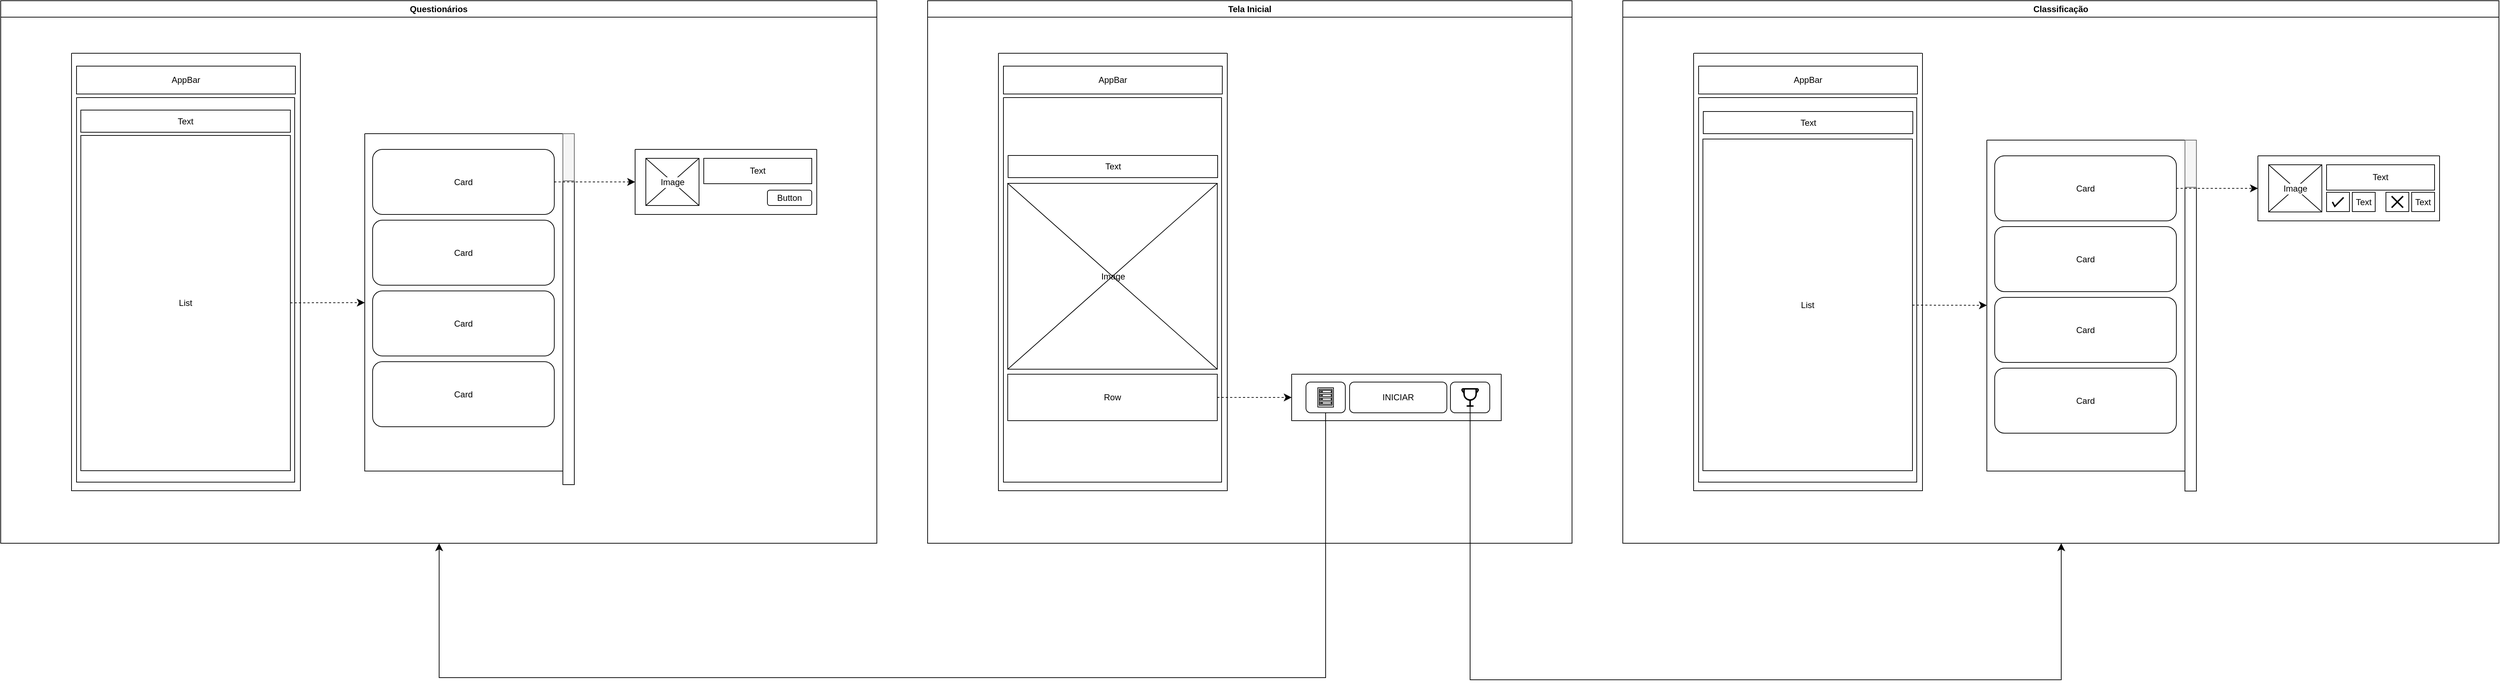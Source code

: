 <mxfile version="26.0.9" pages="2">
  <diagram id="nsBFS3lWMPKE7rodPror" name="Telas">
    <mxGraphModel dx="4756" dy="2338" grid="0" gridSize="10" guides="1" tooltips="1" connect="1" arrows="1" fold="1" page="0" pageScale="1" pageWidth="750" pageHeight="1000" math="0" shadow="0">
      <root>
        <mxCell id="0" />
        <mxCell id="1" parent="0" />
        <mxCell id="QkHefzYpT9r8nYpWrcle-26" value="Tela Inicial" style="swimlane;whiteSpace=wrap;html=1;fontFamily=Helvetica;fontSize=12;fontColor=default;labelBackgroundColor=default;" vertex="1" parent="1">
          <mxGeometry x="-30" y="-355" width="901" height="759" as="geometry" />
        </mxCell>
        <mxCell id="QkHefzYpT9r8nYpWrcle-1" value="" style="swimlane;startSize=0;" vertex="1" parent="QkHefzYpT9r8nYpWrcle-26">
          <mxGeometry x="99" y="73.5" width="320" height="612" as="geometry" />
        </mxCell>
        <mxCell id="QkHefzYpT9r8nYpWrcle-2" value="AppBar" style="rounded=0;whiteSpace=wrap;html=1;" vertex="1" parent="QkHefzYpT9r8nYpWrcle-1">
          <mxGeometry x="7" y="18" width="306" height="39" as="geometry" />
        </mxCell>
        <mxCell id="QkHefzYpT9r8nYpWrcle-4" value="" style="swimlane;startSize=0;" vertex="1" parent="QkHefzYpT9r8nYpWrcle-1">
          <mxGeometry x="7" y="62" width="305" height="538" as="geometry" />
        </mxCell>
        <mxCell id="QkHefzYpT9r8nYpWrcle-6" value="Text" style="rounded=0;whiteSpace=wrap;html=1;" vertex="1" parent="QkHefzYpT9r8nYpWrcle-4">
          <mxGeometry x="6.5" y="81" width="293" height="31" as="geometry" />
        </mxCell>
        <mxCell id="QkHefzYpT9r8nYpWrcle-12" value="Row" style="rounded=0;whiteSpace=wrap;html=1;" vertex="1" parent="QkHefzYpT9r8nYpWrcle-4">
          <mxGeometry x="6" y="387" width="293" height="65" as="geometry" />
        </mxCell>
        <mxCell id="QkHefzYpT9r8nYpWrcle-13" value="" style="group" vertex="1" connectable="0" parent="QkHefzYpT9r8nYpWrcle-4">
          <mxGeometry x="6" y="120" width="293" height="260" as="geometry" />
        </mxCell>
        <mxCell id="QkHefzYpT9r8nYpWrcle-7" value="" style="rounded=0;whiteSpace=wrap;html=1;" vertex="1" parent="QkHefzYpT9r8nYpWrcle-13">
          <mxGeometry width="293" height="260" as="geometry" />
        </mxCell>
        <mxCell id="QkHefzYpT9r8nYpWrcle-10" value="Image" style="text;html=1;align=center;verticalAlign=middle;resizable=0;points=[];autosize=1;strokeColor=none;fillColor=none;fontSize=12;fontFamily=Helvetica;fontColor=default;labelBackgroundColor=default;" vertex="1" parent="QkHefzYpT9r8nYpWrcle-13">
          <mxGeometry x="121.5" y="117" width="51" height="26" as="geometry" />
        </mxCell>
        <mxCell id="QkHefzYpT9r8nYpWrcle-8" style="edgeStyle=none;curved=1;rounded=0;orthogonalLoop=1;jettySize=auto;html=1;exitX=0;exitY=0;exitDx=0;exitDy=0;entryX=1;entryY=1;entryDx=0;entryDy=0;fontSize=12;startSize=8;endSize=8;endArrow=none;startFill=0;" edge="1" parent="QkHefzYpT9r8nYpWrcle-13" source="QkHefzYpT9r8nYpWrcle-7" target="QkHefzYpT9r8nYpWrcle-7">
          <mxGeometry relative="1" as="geometry" />
        </mxCell>
        <mxCell id="QkHefzYpT9r8nYpWrcle-9" style="edgeStyle=none;shape=connector;curved=1;rounded=0;orthogonalLoop=1;jettySize=auto;html=1;exitX=1;exitY=0;exitDx=0;exitDy=0;entryX=0;entryY=1;entryDx=0;entryDy=0;strokeColor=default;align=center;verticalAlign=middle;fontFamily=Helvetica;fontSize=12;fontColor=default;labelBackgroundColor=default;startFill=0;startSize=8;endArrow=none;endSize=8;" edge="1" parent="QkHefzYpT9r8nYpWrcle-13" source="QkHefzYpT9r8nYpWrcle-7" target="QkHefzYpT9r8nYpWrcle-7">
          <mxGeometry relative="1" as="geometry" />
        </mxCell>
        <mxCell id="QkHefzYpT9r8nYpWrcle-5" style="edgeStyle=none;curved=1;rounded=0;orthogonalLoop=1;jettySize=auto;html=1;exitX=1;exitY=0.25;exitDx=0;exitDy=0;fontSize=12;startSize=8;endSize=8;" edge="1" parent="QkHefzYpT9r8nYpWrcle-1" source="QkHefzYpT9r8nYpWrcle-4" target="QkHefzYpT9r8nYpWrcle-4">
          <mxGeometry relative="1" as="geometry" />
        </mxCell>
        <mxCell id="QkHefzYpT9r8nYpWrcle-15" value="" style="swimlane;startSize=0;fontFamily=Helvetica;fontSize=12;fontColor=default;labelBackgroundColor=default;rotation=0;" vertex="1" parent="QkHefzYpT9r8nYpWrcle-26">
          <mxGeometry x="509" y="522.5" width="293" height="65" as="geometry" />
        </mxCell>
        <mxCell id="QkHefzYpT9r8nYpWrcle-19" value="" style="group" vertex="1" connectable="0" parent="QkHefzYpT9r8nYpWrcle-15">
          <mxGeometry x="20" y="11" width="55" height="43" as="geometry" />
        </mxCell>
        <mxCell id="QkHefzYpT9r8nYpWrcle-18" value="" style="rounded=1;whiteSpace=wrap;html=1;fontFamily=Helvetica;fontSize=12;fontColor=default;labelBackgroundColor=default;" vertex="1" parent="QkHefzYpT9r8nYpWrcle-19">
          <mxGeometry width="55" height="43" as="geometry" />
        </mxCell>
        <mxCell id="QkHefzYpT9r8nYpWrcle-16" value="" style="sketch=0;html=1;aspect=fixed;shadow=0;verticalAlign=top;labelPosition=center;verticalLabelPosition=bottom;shape=mxgraph.gcp2.view_list;fontFamily=Helvetica;fontSize=12;labelBackgroundColor=default;" vertex="1" parent="QkHefzYpT9r8nYpWrcle-19">
          <mxGeometry x="16.57" y="8" width="21.87" height="27" as="geometry" />
        </mxCell>
        <mxCell id="QkHefzYpT9r8nYpWrcle-20" value="" style="group" vertex="1" connectable="0" parent="QkHefzYpT9r8nYpWrcle-15">
          <mxGeometry x="222" y="11" width="55" height="43" as="geometry" />
        </mxCell>
        <mxCell id="QkHefzYpT9r8nYpWrcle-21" value="" style="rounded=1;whiteSpace=wrap;html=1;fontFamily=Helvetica;fontSize=12;fontColor=default;labelBackgroundColor=default;" vertex="1" parent="QkHefzYpT9r8nYpWrcle-20">
          <mxGeometry width="55" height="43" as="geometry" />
        </mxCell>
        <mxCell id="QkHefzYpT9r8nYpWrcle-23" value="" style="html=1;verticalLabelPosition=bottom;align=center;labelBackgroundColor=#ffffff;verticalAlign=top;strokeWidth=2;shadow=0;dashed=0;shape=mxgraph.ios7.icons.trophy;fontFamily=Helvetica;fontSize=12;" vertex="1" parent="QkHefzYpT9r8nYpWrcle-20">
          <mxGeometry x="16.1" y="9.5" width="22.8" height="24" as="geometry" />
        </mxCell>
        <mxCell id="QkHefzYpT9r8nYpWrcle-24" value="INICIAR" style="rounded=1;whiteSpace=wrap;html=1;fontFamily=Helvetica;fontSize=12;fontColor=default;labelBackgroundColor=default;" vertex="1" parent="QkHefzYpT9r8nYpWrcle-15">
          <mxGeometry x="81" y="11" width="136" height="43" as="geometry" />
        </mxCell>
        <mxCell id="QkHefzYpT9r8nYpWrcle-25" style="edgeStyle=none;shape=connector;curved=1;rounded=0;orthogonalLoop=1;jettySize=auto;html=1;strokeColor=default;align=center;verticalAlign=middle;fontFamily=Helvetica;fontSize=12;fontColor=default;labelBackgroundColor=default;startFill=0;startSize=8;endArrow=classic;endSize=8;endFill=1;dashed=1;" edge="1" parent="QkHefzYpT9r8nYpWrcle-26" source="QkHefzYpT9r8nYpWrcle-12" target="QkHefzYpT9r8nYpWrcle-15">
          <mxGeometry relative="1" as="geometry" />
        </mxCell>
        <mxCell id="QkHefzYpT9r8nYpWrcle-27" value="Questionários" style="swimlane;whiteSpace=wrap;html=1;fontFamily=Helvetica;fontSize=12;fontColor=default;labelBackgroundColor=default;" vertex="1" parent="1">
          <mxGeometry x="-1326" y="-355" width="1225" height="759" as="geometry" />
        </mxCell>
        <mxCell id="QkHefzYpT9r8nYpWrcle-28" value="" style="swimlane;startSize=0;" vertex="1" parent="QkHefzYpT9r8nYpWrcle-27">
          <mxGeometry x="99" y="73.5" width="320" height="612" as="geometry" />
        </mxCell>
        <mxCell id="QkHefzYpT9r8nYpWrcle-29" value="AppBar" style="rounded=0;whiteSpace=wrap;html=1;" vertex="1" parent="QkHefzYpT9r8nYpWrcle-28">
          <mxGeometry x="7" y="18" width="306" height="39" as="geometry" />
        </mxCell>
        <mxCell id="QkHefzYpT9r8nYpWrcle-30" value="" style="swimlane;startSize=0;" vertex="1" parent="QkHefzYpT9r8nYpWrcle-28">
          <mxGeometry x="7" y="62" width="305" height="538" as="geometry" />
        </mxCell>
        <mxCell id="QkHefzYpT9r8nYpWrcle-32" value="List" style="rounded=0;whiteSpace=wrap;html=1;" vertex="1" parent="QkHefzYpT9r8nYpWrcle-30">
          <mxGeometry x="6" y="53" width="293" height="469" as="geometry" />
        </mxCell>
        <mxCell id="QkHefzYpT9r8nYpWrcle-111" value="Text" style="rounded=0;whiteSpace=wrap;html=1;" vertex="1" parent="QkHefzYpT9r8nYpWrcle-30">
          <mxGeometry x="6" y="17.5" width="293" height="31" as="geometry" />
        </mxCell>
        <mxCell id="QkHefzYpT9r8nYpWrcle-38" style="edgeStyle=none;curved=1;rounded=0;orthogonalLoop=1;jettySize=auto;html=1;exitX=1;exitY=0.25;exitDx=0;exitDy=0;fontSize=12;startSize=8;endSize=8;" edge="1" parent="QkHefzYpT9r8nYpWrcle-28" source="QkHefzYpT9r8nYpWrcle-30" target="QkHefzYpT9r8nYpWrcle-30">
          <mxGeometry relative="1" as="geometry" />
        </mxCell>
        <mxCell id="QkHefzYpT9r8nYpWrcle-39" value="" style="swimlane;startSize=0;fontFamily=Helvetica;fontSize=12;fontColor=default;labelBackgroundColor=default;rotation=0;" vertex="1" parent="QkHefzYpT9r8nYpWrcle-27">
          <mxGeometry x="509" y="186" width="293" height="472" as="geometry" />
        </mxCell>
        <mxCell id="QkHefzYpT9r8nYpWrcle-57" value="" style="group" vertex="1" connectable="0" parent="QkHefzYpT9r8nYpWrcle-39">
          <mxGeometry x="11" y="22" width="254" height="388" as="geometry" />
        </mxCell>
        <mxCell id="QkHefzYpT9r8nYpWrcle-43" value="" style="group" vertex="1" connectable="0" parent="QkHefzYpT9r8nYpWrcle-57">
          <mxGeometry width="254" height="91" as="geometry" />
        </mxCell>
        <mxCell id="QkHefzYpT9r8nYpWrcle-44" value="Card" style="rounded=1;whiteSpace=wrap;html=1;fontFamily=Helvetica;fontSize=12;fontColor=default;labelBackgroundColor=default;" vertex="1" parent="QkHefzYpT9r8nYpWrcle-43">
          <mxGeometry width="254" height="91.0" as="geometry" />
        </mxCell>
        <mxCell id="QkHefzYpT9r8nYpWrcle-48" value="" style="group" vertex="1" connectable="0" parent="QkHefzYpT9r8nYpWrcle-57">
          <mxGeometry y="99" width="254" height="91" as="geometry" />
        </mxCell>
        <mxCell id="QkHefzYpT9r8nYpWrcle-49" value="Card" style="rounded=1;whiteSpace=wrap;html=1;fontFamily=Helvetica;fontSize=12;fontColor=default;labelBackgroundColor=default;" vertex="1" parent="QkHefzYpT9r8nYpWrcle-48">
          <mxGeometry width="254" height="91.0" as="geometry" />
        </mxCell>
        <mxCell id="QkHefzYpT9r8nYpWrcle-50" value="" style="group" vertex="1" connectable="0" parent="QkHefzYpT9r8nYpWrcle-57">
          <mxGeometry y="198" width="254" height="91" as="geometry" />
        </mxCell>
        <mxCell id="QkHefzYpT9r8nYpWrcle-51" value="Card" style="rounded=1;whiteSpace=wrap;html=1;fontFamily=Helvetica;fontSize=12;fontColor=default;labelBackgroundColor=default;" vertex="1" parent="QkHefzYpT9r8nYpWrcle-50">
          <mxGeometry width="254" height="91.0" as="geometry" />
        </mxCell>
        <mxCell id="QkHefzYpT9r8nYpWrcle-52" value="" style="group" vertex="1" connectable="0" parent="QkHefzYpT9r8nYpWrcle-57">
          <mxGeometry y="297" width="254" height="91" as="geometry" />
        </mxCell>
        <mxCell id="QkHefzYpT9r8nYpWrcle-53" value="Card" style="rounded=1;whiteSpace=wrap;html=1;fontFamily=Helvetica;fontSize=12;fontColor=default;labelBackgroundColor=default;" vertex="1" parent="QkHefzYpT9r8nYpWrcle-52">
          <mxGeometry width="254" height="91.0" as="geometry" />
        </mxCell>
        <mxCell id="QkHefzYpT9r8nYpWrcle-60" value="" style="group" vertex="1" connectable="0" parent="QkHefzYpT9r8nYpWrcle-39">
          <mxGeometry x="277" width="16" height="491" as="geometry" />
        </mxCell>
        <mxCell id="QkHefzYpT9r8nYpWrcle-58" value="" style="rounded=0;whiteSpace=wrap;html=1;fontFamily=Helvetica;fontSize=12;fontColor=default;labelBackgroundColor=default;" vertex="1" parent="QkHefzYpT9r8nYpWrcle-60">
          <mxGeometry width="16" height="491" as="geometry" />
        </mxCell>
        <mxCell id="QkHefzYpT9r8nYpWrcle-59" value="" style="rounded=0;whiteSpace=wrap;html=1;fontFamily=Helvetica;fontSize=12;fontColor=#333333;labelBackgroundColor=default;fillColor=#f5f5f5;strokeColor=#666666;" vertex="1" parent="QkHefzYpT9r8nYpWrcle-60">
          <mxGeometry width="16" height="66" as="geometry" />
        </mxCell>
        <mxCell id="QkHefzYpT9r8nYpWrcle-47" style="edgeStyle=none;shape=connector;curved=1;rounded=0;orthogonalLoop=1;jettySize=auto;html=1;strokeColor=default;align=center;verticalAlign=middle;fontFamily=Helvetica;fontSize=12;fontColor=default;labelBackgroundColor=default;startFill=0;startSize=8;endArrow=classic;endSize=8;endFill=1;dashed=1;" edge="1" parent="QkHefzYpT9r8nYpWrcle-27" source="QkHefzYpT9r8nYpWrcle-32" target="QkHefzYpT9r8nYpWrcle-39">
          <mxGeometry relative="1" as="geometry" />
        </mxCell>
        <mxCell id="QkHefzYpT9r8nYpWrcle-61" value="" style="swimlane;startSize=0;fontFamily=Helvetica;fontSize=12;fontColor=default;labelBackgroundColor=default;rotation=0;" vertex="1" parent="QkHefzYpT9r8nYpWrcle-27">
          <mxGeometry x="887" y="208" width="254" height="91" as="geometry" />
        </mxCell>
        <mxCell id="QkHefzYpT9r8nYpWrcle-63" value="" style="group" vertex="1" connectable="0" parent="QkHefzYpT9r8nYpWrcle-61">
          <mxGeometry x="15" y="12.5" width="74.38" height="66" as="geometry" />
        </mxCell>
        <mxCell id="QkHefzYpT9r8nYpWrcle-64" value="" style="rounded=0;whiteSpace=wrap;html=1;" vertex="1" parent="QkHefzYpT9r8nYpWrcle-63">
          <mxGeometry width="74.38" height="66" as="geometry" />
        </mxCell>
        <mxCell id="QkHefzYpT9r8nYpWrcle-66" style="edgeStyle=none;curved=1;rounded=0;orthogonalLoop=1;jettySize=auto;html=1;exitX=0;exitY=0;exitDx=0;exitDy=0;entryX=1;entryY=1;entryDx=0;entryDy=0;fontSize=12;startSize=8;endSize=8;endArrow=none;startFill=0;" edge="1" parent="QkHefzYpT9r8nYpWrcle-63" source="QkHefzYpT9r8nYpWrcle-64" target="QkHefzYpT9r8nYpWrcle-64">
          <mxGeometry relative="1" as="geometry" />
        </mxCell>
        <mxCell id="QkHefzYpT9r8nYpWrcle-67" style="edgeStyle=none;shape=connector;curved=1;rounded=0;orthogonalLoop=1;jettySize=auto;html=1;exitX=1;exitY=0;exitDx=0;exitDy=0;entryX=0;entryY=1;entryDx=0;entryDy=0;strokeColor=default;align=center;verticalAlign=middle;fontFamily=Helvetica;fontSize=12;fontColor=default;labelBackgroundColor=default;startFill=0;startSize=8;endArrow=none;endSize=8;" edge="1" parent="QkHefzYpT9r8nYpWrcle-63" source="QkHefzYpT9r8nYpWrcle-64" target="QkHefzYpT9r8nYpWrcle-64">
          <mxGeometry relative="1" as="geometry" />
        </mxCell>
        <mxCell id="QkHefzYpT9r8nYpWrcle-65" value="Image" style="text;html=1;align=center;verticalAlign=middle;resizable=0;points=[];autosize=1;strokeColor=none;fillColor=none;fontSize=12;fontFamily=Helvetica;fontColor=default;labelBackgroundColor=default;" vertex="1" parent="QkHefzYpT9r8nYpWrcle-63">
          <mxGeometry x="11.693" y="20.004" width="51" height="26" as="geometry" />
        </mxCell>
        <mxCell id="QkHefzYpT9r8nYpWrcle-69" value="Text" style="rounded=0;whiteSpace=wrap;html=1;fontFamily=Helvetica;fontSize=12;fontColor=default;labelBackgroundColor=default;" vertex="1" parent="QkHefzYpT9r8nYpWrcle-61">
          <mxGeometry x="96" y="12.5" width="151" height="35.5" as="geometry" />
        </mxCell>
        <mxCell id="QkHefzYpT9r8nYpWrcle-71" value="Button" style="rounded=1;whiteSpace=wrap;html=1;fontFamily=Helvetica;fontSize=12;fontColor=default;labelBackgroundColor=default;" vertex="1" parent="QkHefzYpT9r8nYpWrcle-61">
          <mxGeometry x="185" y="57" width="62" height="21.5" as="geometry" />
        </mxCell>
        <mxCell id="QkHefzYpT9r8nYpWrcle-62" style="edgeStyle=none;shape=connector;curved=1;rounded=0;orthogonalLoop=1;jettySize=auto;html=1;strokeColor=default;align=center;verticalAlign=middle;fontFamily=Helvetica;fontSize=12;fontColor=default;labelBackgroundColor=default;startFill=0;startSize=8;endArrow=classic;endSize=8;dashed=1;endFill=1;" edge="1" parent="QkHefzYpT9r8nYpWrcle-27" source="QkHefzYpT9r8nYpWrcle-44" target="QkHefzYpT9r8nYpWrcle-61">
          <mxGeometry relative="1" as="geometry" />
        </mxCell>
        <mxCell id="QkHefzYpT9r8nYpWrcle-72" style="edgeStyle=orthogonalEdgeStyle;shape=connector;rounded=0;orthogonalLoop=1;jettySize=auto;html=1;strokeColor=default;align=center;verticalAlign=middle;fontFamily=Helvetica;fontSize=12;fontColor=default;labelBackgroundColor=default;startFill=0;startSize=8;endArrow=classic;endSize=8;endFill=1;" edge="1" parent="1" source="QkHefzYpT9r8nYpWrcle-18" target="QkHefzYpT9r8nYpWrcle-27">
          <mxGeometry relative="1" as="geometry">
            <Array as="points">
              <mxPoint x="527" y="592" />
              <mxPoint x="-713" y="592" />
            </Array>
          </mxGeometry>
        </mxCell>
        <mxCell id="QkHefzYpT9r8nYpWrcle-73" value="Classificação" style="swimlane;whiteSpace=wrap;html=1;fontFamily=Helvetica;fontSize=12;fontColor=default;labelBackgroundColor=default;" vertex="1" parent="1">
          <mxGeometry x="942" y="-355" width="1225" height="759" as="geometry" />
        </mxCell>
        <mxCell id="QkHefzYpT9r8nYpWrcle-74" value="" style="swimlane;startSize=0;" vertex="1" parent="QkHefzYpT9r8nYpWrcle-73">
          <mxGeometry x="99" y="73.5" width="320" height="612" as="geometry" />
        </mxCell>
        <mxCell id="QkHefzYpT9r8nYpWrcle-75" value="AppBar" style="rounded=0;whiteSpace=wrap;html=1;" vertex="1" parent="QkHefzYpT9r8nYpWrcle-74">
          <mxGeometry x="7" y="18" width="306" height="39" as="geometry" />
        </mxCell>
        <mxCell id="QkHefzYpT9r8nYpWrcle-76" value="" style="swimlane;startSize=0;" vertex="1" parent="QkHefzYpT9r8nYpWrcle-74">
          <mxGeometry x="7" y="62" width="305" height="538" as="geometry" />
        </mxCell>
        <mxCell id="QkHefzYpT9r8nYpWrcle-77" value="List" style="rounded=0;whiteSpace=wrap;html=1;" vertex="1" parent="QkHefzYpT9r8nYpWrcle-76">
          <mxGeometry x="6" y="58" width="293" height="464" as="geometry" />
        </mxCell>
        <mxCell id="QkHefzYpT9r8nYpWrcle-112" value="Text" style="rounded=0;whiteSpace=wrap;html=1;" vertex="1" parent="QkHefzYpT9r8nYpWrcle-76">
          <mxGeometry x="6.5" y="19.5" width="293" height="31" as="geometry" />
        </mxCell>
        <mxCell id="QkHefzYpT9r8nYpWrcle-78" style="edgeStyle=none;curved=1;rounded=0;orthogonalLoop=1;jettySize=auto;html=1;exitX=1;exitY=0.25;exitDx=0;exitDy=0;fontSize=12;startSize=8;endSize=8;" edge="1" parent="QkHefzYpT9r8nYpWrcle-74" source="QkHefzYpT9r8nYpWrcle-76" target="QkHefzYpT9r8nYpWrcle-76">
          <mxGeometry relative="1" as="geometry" />
        </mxCell>
        <mxCell id="QkHefzYpT9r8nYpWrcle-79" value="" style="swimlane;startSize=0;fontFamily=Helvetica;fontSize=12;fontColor=default;labelBackgroundColor=default;rotation=0;" vertex="1" parent="QkHefzYpT9r8nYpWrcle-73">
          <mxGeometry x="509" y="195" width="293" height="463" as="geometry" />
        </mxCell>
        <mxCell id="QkHefzYpT9r8nYpWrcle-80" value="" style="group" vertex="1" connectable="0" parent="QkHefzYpT9r8nYpWrcle-79">
          <mxGeometry x="11" y="22" width="254" height="388" as="geometry" />
        </mxCell>
        <mxCell id="QkHefzYpT9r8nYpWrcle-81" value="" style="group" vertex="1" connectable="0" parent="QkHefzYpT9r8nYpWrcle-80">
          <mxGeometry width="254" height="91" as="geometry" />
        </mxCell>
        <mxCell id="QkHefzYpT9r8nYpWrcle-82" value="Card" style="rounded=1;whiteSpace=wrap;html=1;fontFamily=Helvetica;fontSize=12;fontColor=default;labelBackgroundColor=default;" vertex="1" parent="QkHefzYpT9r8nYpWrcle-81">
          <mxGeometry width="254" height="91.0" as="geometry" />
        </mxCell>
        <mxCell id="QkHefzYpT9r8nYpWrcle-83" value="" style="group" vertex="1" connectable="0" parent="QkHefzYpT9r8nYpWrcle-80">
          <mxGeometry y="99" width="254" height="91" as="geometry" />
        </mxCell>
        <mxCell id="QkHefzYpT9r8nYpWrcle-84" value="Card" style="rounded=1;whiteSpace=wrap;html=1;fontFamily=Helvetica;fontSize=12;fontColor=default;labelBackgroundColor=default;" vertex="1" parent="QkHefzYpT9r8nYpWrcle-83">
          <mxGeometry width="254" height="91.0" as="geometry" />
        </mxCell>
        <mxCell id="QkHefzYpT9r8nYpWrcle-85" value="" style="group" vertex="1" connectable="0" parent="QkHefzYpT9r8nYpWrcle-80">
          <mxGeometry y="198" width="254" height="91" as="geometry" />
        </mxCell>
        <mxCell id="QkHefzYpT9r8nYpWrcle-86" value="Card" style="rounded=1;whiteSpace=wrap;html=1;fontFamily=Helvetica;fontSize=12;fontColor=default;labelBackgroundColor=default;" vertex="1" parent="QkHefzYpT9r8nYpWrcle-85">
          <mxGeometry width="254" height="91.0" as="geometry" />
        </mxCell>
        <mxCell id="QkHefzYpT9r8nYpWrcle-87" value="" style="group" vertex="1" connectable="0" parent="QkHefzYpT9r8nYpWrcle-80">
          <mxGeometry y="297" width="254" height="91" as="geometry" />
        </mxCell>
        <mxCell id="QkHefzYpT9r8nYpWrcle-88" value="Card" style="rounded=1;whiteSpace=wrap;html=1;fontFamily=Helvetica;fontSize=12;fontColor=default;labelBackgroundColor=default;" vertex="1" parent="QkHefzYpT9r8nYpWrcle-87">
          <mxGeometry width="254" height="91.0" as="geometry" />
        </mxCell>
        <mxCell id="QkHefzYpT9r8nYpWrcle-89" value="" style="group" vertex="1" connectable="0" parent="QkHefzYpT9r8nYpWrcle-79">
          <mxGeometry x="277" width="16" height="491" as="geometry" />
        </mxCell>
        <mxCell id="QkHefzYpT9r8nYpWrcle-90" value="" style="rounded=0;whiteSpace=wrap;html=1;fontFamily=Helvetica;fontSize=12;fontColor=default;labelBackgroundColor=default;" vertex="1" parent="QkHefzYpT9r8nYpWrcle-89">
          <mxGeometry width="16" height="491" as="geometry" />
        </mxCell>
        <mxCell id="QkHefzYpT9r8nYpWrcle-91" value="" style="rounded=0;whiteSpace=wrap;html=1;fontFamily=Helvetica;fontSize=12;fontColor=#333333;labelBackgroundColor=default;fillColor=#f5f5f5;strokeColor=#666666;" vertex="1" parent="QkHefzYpT9r8nYpWrcle-89">
          <mxGeometry width="16" height="66" as="geometry" />
        </mxCell>
        <mxCell id="QkHefzYpT9r8nYpWrcle-92" style="edgeStyle=none;shape=connector;curved=1;rounded=0;orthogonalLoop=1;jettySize=auto;html=1;strokeColor=default;align=center;verticalAlign=middle;fontFamily=Helvetica;fontSize=12;fontColor=default;labelBackgroundColor=default;startFill=0;startSize=8;endArrow=classic;endSize=8;endFill=1;dashed=1;" edge="1" parent="QkHefzYpT9r8nYpWrcle-73" source="QkHefzYpT9r8nYpWrcle-77" target="QkHefzYpT9r8nYpWrcle-79">
          <mxGeometry relative="1" as="geometry" />
        </mxCell>
        <mxCell id="QkHefzYpT9r8nYpWrcle-93" value="" style="swimlane;startSize=0;fontFamily=Helvetica;fontSize=12;fontColor=default;labelBackgroundColor=default;rotation=0;" vertex="1" parent="QkHefzYpT9r8nYpWrcle-73">
          <mxGeometry x="888" y="217" width="254" height="91" as="geometry" />
        </mxCell>
        <mxCell id="QkHefzYpT9r8nYpWrcle-94" value="" style="group" vertex="1" connectable="0" parent="QkHefzYpT9r8nYpWrcle-93">
          <mxGeometry x="15" y="12.5" width="74.38" height="66" as="geometry" />
        </mxCell>
        <mxCell id="QkHefzYpT9r8nYpWrcle-95" value="" style="rounded=0;whiteSpace=wrap;html=1;" vertex="1" parent="QkHefzYpT9r8nYpWrcle-94">
          <mxGeometry width="74.38" height="66" as="geometry" />
        </mxCell>
        <mxCell id="QkHefzYpT9r8nYpWrcle-96" style="edgeStyle=none;curved=1;rounded=0;orthogonalLoop=1;jettySize=auto;html=1;exitX=0;exitY=0;exitDx=0;exitDy=0;entryX=1;entryY=1;entryDx=0;entryDy=0;fontSize=12;startSize=8;endSize=8;endArrow=none;startFill=0;" edge="1" parent="QkHefzYpT9r8nYpWrcle-94" source="QkHefzYpT9r8nYpWrcle-95" target="QkHefzYpT9r8nYpWrcle-95">
          <mxGeometry relative="1" as="geometry" />
        </mxCell>
        <mxCell id="QkHefzYpT9r8nYpWrcle-97" style="edgeStyle=none;shape=connector;curved=1;rounded=0;orthogonalLoop=1;jettySize=auto;html=1;exitX=1;exitY=0;exitDx=0;exitDy=0;entryX=0;entryY=1;entryDx=0;entryDy=0;strokeColor=default;align=center;verticalAlign=middle;fontFamily=Helvetica;fontSize=12;fontColor=default;labelBackgroundColor=default;startFill=0;startSize=8;endArrow=none;endSize=8;" edge="1" parent="QkHefzYpT9r8nYpWrcle-94" source="QkHefzYpT9r8nYpWrcle-95" target="QkHefzYpT9r8nYpWrcle-95">
          <mxGeometry relative="1" as="geometry" />
        </mxCell>
        <mxCell id="QkHefzYpT9r8nYpWrcle-98" value="Image" style="text;html=1;align=center;verticalAlign=middle;resizable=0;points=[];autosize=1;strokeColor=none;fillColor=none;fontSize=12;fontFamily=Helvetica;fontColor=default;labelBackgroundColor=default;" vertex="1" parent="QkHefzYpT9r8nYpWrcle-94">
          <mxGeometry x="11.693" y="20.004" width="51" height="26" as="geometry" />
        </mxCell>
        <mxCell id="QkHefzYpT9r8nYpWrcle-99" value="Text" style="rounded=0;whiteSpace=wrap;html=1;fontFamily=Helvetica;fontSize=12;fontColor=default;labelBackgroundColor=default;" vertex="1" parent="QkHefzYpT9r8nYpWrcle-93">
          <mxGeometry x="96" y="12.5" width="151" height="35.5" as="geometry" />
        </mxCell>
        <mxCell id="QkHefzYpT9r8nYpWrcle-102" value="" style="rounded=0;whiteSpace=wrap;html=1;fontFamily=Helvetica;fontSize=12;fontColor=default;labelBackgroundColor=default;" vertex="1" parent="QkHefzYpT9r8nYpWrcle-93">
          <mxGeometry x="96" y="51" width="32" height="27" as="geometry" />
        </mxCell>
        <mxCell id="QkHefzYpT9r8nYpWrcle-103" value="Text" style="rounded=0;whiteSpace=wrap;html=1;fontFamily=Helvetica;fontSize=12;fontColor=default;labelBackgroundColor=default;" vertex="1" parent="QkHefzYpT9r8nYpWrcle-93">
          <mxGeometry x="132" y="51" width="32" height="27" as="geometry" />
        </mxCell>
        <mxCell id="QkHefzYpT9r8nYpWrcle-104" value="" style="rounded=0;whiteSpace=wrap;html=1;fontFamily=Helvetica;fontSize=12;fontColor=default;labelBackgroundColor=default;" vertex="1" parent="QkHefzYpT9r8nYpWrcle-93">
          <mxGeometry x="179" y="51" width="32" height="27" as="geometry" />
        </mxCell>
        <mxCell id="QkHefzYpT9r8nYpWrcle-105" value="Text" style="rounded=0;whiteSpace=wrap;html=1;fontFamily=Helvetica;fontSize=12;fontColor=default;labelBackgroundColor=default;" vertex="1" parent="QkHefzYpT9r8nYpWrcle-93">
          <mxGeometry x="215" y="51" width="32" height="27" as="geometry" />
        </mxCell>
        <mxCell id="QkHefzYpT9r8nYpWrcle-106" value="" style="html=1;verticalLabelPosition=bottom;labelBackgroundColor=#ffffff;verticalAlign=top;shadow=0;dashed=0;strokeWidth=2;shape=mxgraph.ios7.misc.check;fontFamily=Helvetica;fontSize=12;" vertex="1" parent="QkHefzYpT9r8nYpWrcle-93">
          <mxGeometry x="104.18" y="58.25" width="15.63" height="12.5" as="geometry" />
        </mxCell>
        <mxCell id="QkHefzYpT9r8nYpWrcle-108" value="" style="shape=mxgraph.sysml.x;fontFamily=Helvetica;fontSize=12;labelBackgroundColor=default;strokeWidth=2;" vertex="1" parent="QkHefzYpT9r8nYpWrcle-93">
          <mxGeometry x="187" y="56.5" width="16" height="16" as="geometry" />
        </mxCell>
        <mxCell id="QkHefzYpT9r8nYpWrcle-101" style="edgeStyle=none;shape=connector;curved=1;rounded=0;orthogonalLoop=1;jettySize=auto;html=1;strokeColor=default;align=center;verticalAlign=middle;fontFamily=Helvetica;fontSize=12;fontColor=default;labelBackgroundColor=default;startFill=0;startSize=8;endArrow=classic;endSize=8;dashed=1;endFill=1;" edge="1" parent="QkHefzYpT9r8nYpWrcle-73" source="QkHefzYpT9r8nYpWrcle-82" target="QkHefzYpT9r8nYpWrcle-93">
          <mxGeometry relative="1" as="geometry" />
        </mxCell>
        <mxCell id="QkHefzYpT9r8nYpWrcle-110" style="edgeStyle=orthogonalEdgeStyle;shape=connector;rounded=0;orthogonalLoop=1;jettySize=auto;html=1;strokeColor=default;align=center;verticalAlign=middle;fontFamily=Helvetica;fontSize=12;fontColor=default;labelBackgroundColor=default;startFill=0;startSize=8;endArrow=classic;endSize=8;endFill=1;" edge="1" parent="1" source="QkHefzYpT9r8nYpWrcle-23" target="QkHefzYpT9r8nYpWrcle-73">
          <mxGeometry relative="1" as="geometry">
            <Array as="points">
              <mxPoint x="729" y="595" />
              <mxPoint x="1555" y="595" />
            </Array>
          </mxGeometry>
        </mxCell>
      </root>
    </mxGraphModel>
  </diagram>
  <diagram name="Página-1" id="-5UBW8LwATKlxL2UCiRb">
    <mxGraphModel dx="1961" dy="1117" grid="0" gridSize="10" guides="1" tooltips="1" connect="1" arrows="1" fold="1" page="0" pageScale="1" pageWidth="750" pageHeight="1000" math="0" shadow="0">
      <root>
        <mxCell id="0" />
        <mxCell id="1" parent="0" />
        <mxCell id="8iOKybxO2lYcBWb4EmSC-1" value="&lt;div style=&quot;color: #d4d4d4;background-color: #1e1e1e;font-family: Consolas, &#39;Courier New&#39;, monospace;font-weight: normal;font-size: 14px;line-height: 19px;white-space: pre;&quot;&gt;&lt;span style=&quot;color: #4ec9b0;&quot;&gt;MaterialApp&lt;/span&gt;&lt;/div&gt;" style="swimlane;whiteSpace=wrap;html=1;" vertex="1" parent="1">
          <mxGeometry x="-294.84" y="-125" width="419.16" height="759" as="geometry" />
        </mxCell>
        <mxCell id="8iOKybxO2lYcBWb4EmSC-2" value="&lt;div style=&quot;color: #d4d4d4;background-color: #1e1e1e;font-family: Consolas, &#39;Courier New&#39;, monospace;font-weight: normal;font-size: 14px;line-height: 19px;white-space: pre;&quot;&gt;&lt;span style=&quot;color: #4ec9b0;&quot;&gt;Scaffold&lt;/span&gt;&lt;/div&gt;" style="swimlane;whiteSpace=wrap;html=1;" vertex="1" parent="8iOKybxO2lYcBWb4EmSC-1">
          <mxGeometry x="-0.16" y="24" width="419.32" height="688" as="geometry" />
        </mxCell>
        <mxCell id="8iOKybxO2lYcBWb4EmSC-3" value="&lt;div style=&quot;color: rgb(212, 212, 212); background-color: rgb(30, 30, 30); font-family: Consolas, &amp;quot;Courier New&amp;quot;, monospace; font-weight: normal; font-size: 14px; line-height: 19px; white-space: pre;&quot;&gt;&lt;div style=&quot;line-height: 19px;&quot;&gt;&lt;span style=&quot;color: #4ec9b0;&quot;&gt;AppBar&lt;/span&gt;&lt;/div&gt;&lt;/div&gt;" style="swimlane;whiteSpace=wrap;html=1;" vertex="1" parent="8iOKybxO2lYcBWb4EmSC-2">
          <mxGeometry y="20" width="419.32" height="63" as="geometry" />
        </mxCell>
        <mxCell id="8iOKybxO2lYcBWb4EmSC-4" value="&lt;div style=&quot;color: #d4d4d4;background-color: #1e1e1e;font-family: Consolas, &#39;Courier New&#39;, monospace;font-weight: normal;font-size: 14px;line-height: 19px;white-space: pre;&quot;&gt;&lt;span style=&quot;color: #4ec9b0;&quot;&gt;MaterialApp&lt;/span&gt;&lt;/div&gt;" style="swimlane;whiteSpace=wrap;html=1;" vertex="1" parent="1">
          <mxGeometry x="287" y="-125" width="419.16" height="759" as="geometry" />
        </mxCell>
        <mxCell id="8iOKybxO2lYcBWb4EmSC-5" value="&lt;div style=&quot;color: #d4d4d4;background-color: #1e1e1e;font-family: Consolas, &#39;Courier New&#39;, monospace;font-weight: normal;font-size: 14px;line-height: 19px;white-space: pre;&quot;&gt;&lt;span style=&quot;color: #4ec9b0;&quot;&gt;Scaffold&lt;/span&gt;&lt;/div&gt;" style="swimlane;whiteSpace=wrap;html=1;" vertex="1" parent="8iOKybxO2lYcBWb4EmSC-4">
          <mxGeometry x="-0.16" y="24" width="419.32" height="688" as="geometry" />
        </mxCell>
        <mxCell id="8iOKybxO2lYcBWb4EmSC-6" value="&lt;div style=&quot;color: rgb(212, 212, 212); background-color: rgb(30, 30, 30); font-family: Consolas, &amp;quot;Courier New&amp;quot;, monospace; font-weight: normal; font-size: 14px; line-height: 19px; white-space: pre;&quot;&gt;&lt;div style=&quot;line-height: 19px;&quot;&gt;&lt;span style=&quot;color: #4ec9b0;&quot;&gt;AppBar&lt;/span&gt;&lt;/div&gt;&lt;/div&gt;" style="swimlane;whiteSpace=wrap;html=1;" vertex="1" parent="8iOKybxO2lYcBWb4EmSC-5">
          <mxGeometry y="20" width="419.32" height="63" as="geometry" />
        </mxCell>
        <mxCell id="8iOKybxO2lYcBWb4EmSC-16" value="App Perguntas Educacionais" style="rounded=0;whiteSpace=wrap;html=1;fontSize=19;" vertex="1" parent="8iOKybxO2lYcBWb4EmSC-6">
          <mxGeometry x="15.32" y="27" width="388.84" height="33" as="geometry" />
        </mxCell>
        <mxCell id="8iOKybxO2lYcBWb4EmSC-7" value="&lt;div style=&quot;color: rgb(212, 212, 212); background-color: rgb(30, 30, 30); font-family: Consolas, &amp;quot;Courier New&amp;quot;, monospace; font-weight: normal; font-size: 14px; line-height: 19px; white-space: pre;&quot;&gt;&lt;div style=&quot;line-height: 19px;&quot;&gt;&lt;span style=&quot;color: rgb(78, 201, 176);&quot;&gt;Center&lt;/span&gt;&lt;/div&gt;&lt;/div&gt;" style="swimlane;whiteSpace=wrap;html=1;startSize=23;" vertex="1" parent="8iOKybxO2lYcBWb4EmSC-5">
          <mxGeometry y="83" width="419.32" height="605" as="geometry">
            <mxRectangle y="83" width="81" height="31" as="alternateBounds" />
          </mxGeometry>
        </mxCell>
        <mxCell id="8iOKybxO2lYcBWb4EmSC-8" value="&lt;div style=&quot;color: rgb(212, 212, 212); background-color: rgb(30, 30, 30); font-family: Consolas, &amp;quot;Courier New&amp;quot;, monospace; font-weight: normal; font-size: 14px; line-height: 19px; white-space: pre;&quot;&gt;&lt;div style=&quot;line-height: 19px;&quot;&gt;&lt;span style=&quot;color: rgb(78, 201, 176);&quot;&gt;Column&lt;/span&gt;&lt;/div&gt;&lt;/div&gt;" style="swimlane;whiteSpace=wrap;html=1;startSize=23;" vertex="1" parent="8iOKybxO2lYcBWb4EmSC-7">
          <mxGeometry x="11.24" y="38" width="397" height="539" as="geometry" />
        </mxCell>
        <mxCell id="8iOKybxO2lYcBWb4EmSC-18" value="&lt;div style=&quot;color: rgb(212, 212, 212); background-color: rgb(30, 30, 30); font-family: Consolas, &amp;quot;Courier New&amp;quot;, monospace; font-weight: normal; font-size: 14px; line-height: 19px; white-space: pre;&quot;&gt;&lt;div style=&quot;line-height: 19px;&quot;&gt;&lt;span style=&quot;color: rgb(78, 201, 176);&quot;&gt;Image&lt;/span&gt;&lt;/div&gt;&lt;/div&gt;" style="swimlane;whiteSpace=wrap;html=1;startSize=23;" vertex="1" parent="8iOKybxO2lYcBWb4EmSC-8">
          <mxGeometry x="17.92" y="38" width="357" height="348" as="geometry" />
        </mxCell>
        <mxCell id="8iOKybxO2lYcBWb4EmSC-24" value="" style="outlineConnect=0;dashed=0;verticalLabelPosition=bottom;verticalAlign=top;align=center;html=1;shape=mxgraph.aws3.quicksight;strokeColor=#666666;fillColor=#f5f5f5;fontColor=#333333;" vertex="1" parent="8iOKybxO2lYcBWb4EmSC-18">
          <mxGeometry x="20" y="28" width="317" height="317" as="geometry" />
        </mxCell>
        <mxCell id="8iOKybxO2lYcBWb4EmSC-19" value="&lt;div style=&quot;color: rgb(212, 212, 212); background-color: rgb(30, 30, 30); font-family: Consolas, &amp;quot;Courier New&amp;quot;, monospace; font-weight: normal; font-size: 14px; line-height: 19px; white-space: pre;&quot;&gt;&lt;div style=&quot;line-height: 19px;&quot;&gt;&lt;span style=&quot;color: rgb(78, 201, 176);&quot;&gt;Row&lt;/span&gt;&lt;/div&gt;&lt;/div&gt;" style="swimlane;whiteSpace=wrap;html=1;startSize=23;" vertex="1" parent="8iOKybxO2lYcBWb4EmSC-8">
          <mxGeometry x="17.92" y="394" width="357" height="125" as="geometry" />
        </mxCell>
        <mxCell id="8iOKybxO2lYcBWb4EmSC-9" value="&lt;div style=&quot;color: rgb(212, 212, 212); background-color: rgb(30, 30, 30); font-family: Consolas, &amp;quot;Courier New&amp;quot;, monospace; font-weight: normal; font-size: 14px; line-height: 19px; white-space: pre;&quot;&gt;&lt;div style=&quot;line-height: 19px;&quot;&gt;&lt;span style=&quot;color: rgb(78, 201, 176);&quot;&gt;Button&lt;/span&gt;&lt;/div&gt;&lt;/div&gt;" style="swimlane;whiteSpace=wrap;html=1;startSize=23;" vertex="1" parent="8iOKybxO2lYcBWb4EmSC-19">
          <mxGeometry x="92.5" y="36" width="172" height="71" as="geometry" />
        </mxCell>
        <mxCell id="8iOKybxO2lYcBWb4EmSC-14" value="Iniciar" style="rounded=1;whiteSpace=wrap;html=1;fontSize=20;" vertex="1" parent="8iOKybxO2lYcBWb4EmSC-9">
          <mxGeometry x="15.11" y="27" width="141.78" height="34" as="geometry" />
        </mxCell>
        <mxCell id="8iOKybxO2lYcBWb4EmSC-10" value="&lt;div style=&quot;color: rgb(212, 212, 212); background-color: rgb(30, 30, 30); font-family: Consolas, &amp;quot;Courier New&amp;quot;, monospace; font-weight: normal; font-size: 14px; line-height: 19px; white-space: pre;&quot;&gt;&lt;div style=&quot;line-height: 19px;&quot;&gt;&lt;span style=&quot;color: rgb(78, 201, 176);&quot;&gt;IconBtn&lt;/span&gt;&lt;/div&gt;&lt;/div&gt;" style="swimlane;whiteSpace=wrap;html=1;startSize=23;" vertex="1" parent="8iOKybxO2lYcBWb4EmSC-19">
          <mxGeometry x="270" y="36" width="81" height="70" as="geometry" />
        </mxCell>
        <mxCell id="8iOKybxO2lYcBWb4EmSC-20" value="" style="html=1;verticalLabelPosition=bottom;align=center;labelBackgroundColor=#ffffff;verticalAlign=top;strokeWidth=2;strokeColor=#666666;shadow=0;dashed=0;shape=mxgraph.ios7.icons.trophy;fillColor=#f5f5f5;fontColor=#333333;" vertex="1" parent="8iOKybxO2lYcBWb4EmSC-10">
          <mxGeometry x="29.58" y="27" width="21.85" height="23" as="geometry" />
        </mxCell>
        <mxCell id="8iOKybxO2lYcBWb4EmSC-32" value="Ranking" style="text;html=1;align=center;verticalAlign=middle;resizable=0;points=[];autosize=1;strokeColor=none;fillColor=none;fontSize=8;" vertex="1" parent="8iOKybxO2lYcBWb4EmSC-10">
          <mxGeometry x="17.01" y="46" width="47" height="22" as="geometry" />
        </mxCell>
        <mxCell id="8iOKybxO2lYcBWb4EmSC-21" value="&lt;div style=&quot;color: rgb(212, 212, 212); background-color: rgb(30, 30, 30); font-family: Consolas, &amp;quot;Courier New&amp;quot;, monospace; font-weight: normal; font-size: 14px; line-height: 19px; white-space: pre;&quot;&gt;&lt;div style=&quot;line-height: 19px;&quot;&gt;&lt;span style=&quot;color: rgb(78, 201, 176);&quot;&gt;IconBtn&lt;/span&gt;&lt;/div&gt;&lt;/div&gt;" style="swimlane;whiteSpace=wrap;html=1;startSize=23;" vertex="1" parent="8iOKybxO2lYcBWb4EmSC-19">
          <mxGeometry x="6" y="36" width="81" height="71" as="geometry" />
        </mxCell>
        <mxCell id="8iOKybxO2lYcBWb4EmSC-23" value="" style="sketch=0;pointerEvents=1;shadow=0;dashed=0;html=1;strokeColor=#666666;fillColor=#f5f5f5;labelPosition=center;verticalLabelPosition=bottom;verticalAlign=top;outlineConnect=0;align=center;shape=mxgraph.office.communications.messages_queued;fontColor=#333333;" vertex="1" parent="8iOKybxO2lYcBWb4EmSC-21">
          <mxGeometry x="22.39" y="27" width="30.02" height="29" as="geometry" />
        </mxCell>
        <mxCell id="8iOKybxO2lYcBWb4EmSC-31" value="Lista" style="text;html=1;align=center;verticalAlign=middle;resizable=0;points=[];autosize=1;strokeColor=none;fillColor=none;fontSize=8;" vertex="1" parent="8iOKybxO2lYcBWb4EmSC-21">
          <mxGeometry x="19.9" y="49" width="35" height="22" as="geometry" />
        </mxCell>
        <mxCell id="8iOKybxO2lYcBWb4EmSC-28" value="&lt;div style=&quot;background-color: rgb(30, 30, 30); font-family: Consolas, &amp;quot;Courier New&amp;quot;, monospace; font-weight: normal; font-size: 14px; line-height: 19px; white-space: pre;&quot;&gt;&lt;font color=&quot;#4ec9b0&quot;&gt;IconBtn&lt;/font&gt;&lt;/div&gt;" style="swimlane;horizontal=0;whiteSpace=wrap;html=1;" vertex="1" parent="1">
          <mxGeometry x="876" y="317" width="200" height="200" as="geometry" />
        </mxCell>
        <mxCell id="8iOKybxO2lYcBWb4EmSC-29" value="&lt;div style=&quot;color: rgb(212, 212, 212); background-color: rgb(30, 30, 30); font-family: Consolas, &amp;quot;Courier New&amp;quot;, monospace; font-weight: normal; font-size: 14px; line-height: 19px; white-space: pre;&quot;&gt;&lt;div style=&quot;line-height: 19px;&quot;&gt;&lt;span style=&quot;color: rgb(78, 201, 176);&quot;&gt;Column&lt;/span&gt;&lt;/div&gt;&lt;/div&gt;" style="swimlane;whiteSpace=wrap;html=1;startSize=23;" vertex="1" parent="8iOKybxO2lYcBWb4EmSC-28">
          <mxGeometry x="27.16" y="4" width="165.84" height="189" as="geometry" />
        </mxCell>
        <mxCell id="8iOKybxO2lYcBWb4EmSC-33" value="Icon" style="rounded=0;whiteSpace=wrap;html=1;" vertex="1" parent="8iOKybxO2lYcBWb4EmSC-29">
          <mxGeometry x="42.92" y="36" width="80" height="66" as="geometry" />
        </mxCell>
        <mxCell id="8iOKybxO2lYcBWb4EmSC-34" value="Text" style="rounded=0;whiteSpace=wrap;html=1;" vertex="1" parent="8iOKybxO2lYcBWb4EmSC-29">
          <mxGeometry x="42.92" y="109" width="80" height="66" as="geometry" />
        </mxCell>
      </root>
    </mxGraphModel>
  </diagram>
</mxfile>
